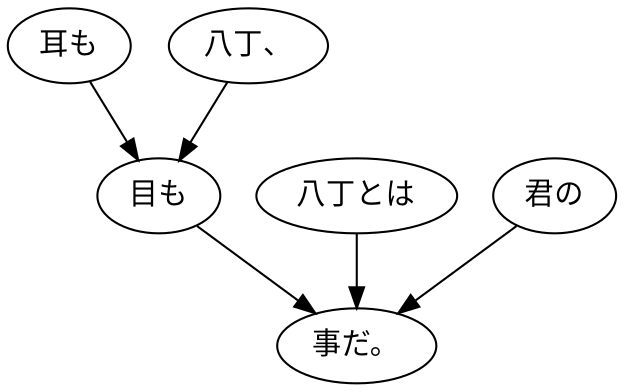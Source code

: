 digraph graph8216 {
	node0 [label="耳も"];
	node1 [label="八丁、"];
	node2 [label="目も"];
	node3 [label="八丁とは"];
	node4 [label="君の"];
	node5 [label="事だ。"];
	node0 -> node2;
	node1 -> node2;
	node2 -> node5;
	node3 -> node5;
	node4 -> node5;
}
